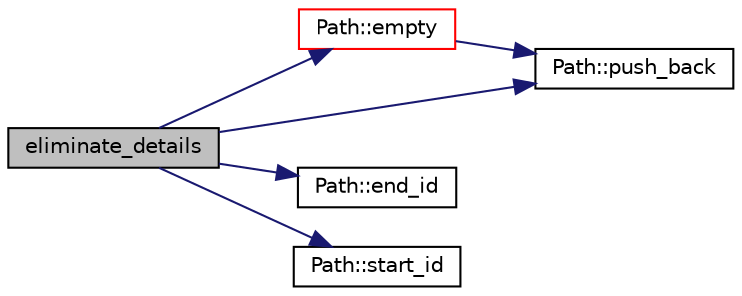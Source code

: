 digraph "eliminate_details"
{
  edge [fontname="Helvetica",fontsize="10",labelfontname="Helvetica",labelfontsize="10"];
  node [fontname="Helvetica",fontsize="10",shape=record];
  rankdir="LR";
  Node1 [label="eliminate_details",height=0.2,width=0.4,color="black", fillcolor="grey75", style="filled", fontcolor="black"];
  Node1 -> Node2 [color="midnightblue",fontsize="10",style="solid",fontname="Helvetica"];
  Node2 [label="Path::empty",height=0.2,width=0.4,color="red", fillcolor="white", style="filled",URL="$classPath.html#ad413fcb7c6c703e711d4be9b8cf91bf4"];
  Node2 -> Node3 [color="midnightblue",fontsize="10",style="solid",fontname="Helvetica"];
  Node3 [label="Path::push_back",height=0.2,width=0.4,color="black", fillcolor="white", style="filled",URL="$classPath.html#a5b5d58e304f85ef96637a260917c30ac"];
  Node1 -> Node4 [color="midnightblue",fontsize="10",style="solid",fontname="Helvetica"];
  Node4 [label="Path::end_id",height=0.2,width=0.4,color="black", fillcolor="white", style="filled",URL="$classPath.html#af813241de9d44cf689932d9166147cf0"];
  Node1 -> Node3 [color="midnightblue",fontsize="10",style="solid",fontname="Helvetica"];
  Node1 -> Node5 [color="midnightblue",fontsize="10",style="solid",fontname="Helvetica"];
  Node5 [label="Path::start_id",height=0.2,width=0.4,color="black", fillcolor="white", style="filled",URL="$classPath.html#ac7035439d26c9e76a20ca1a06541923e"];
}
